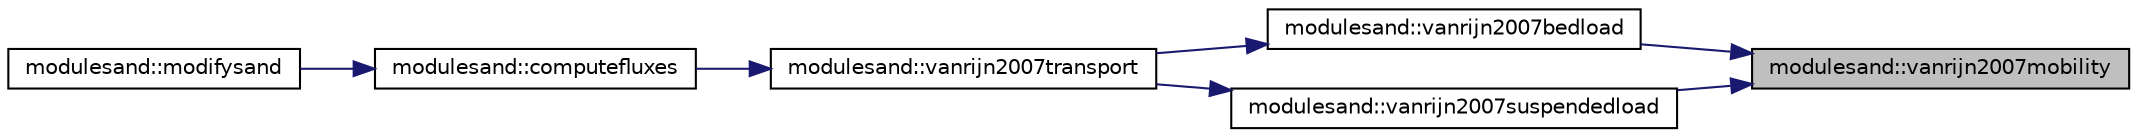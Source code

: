 digraph "modulesand::vanrijn2007mobility"
{
 // LATEX_PDF_SIZE
  edge [fontname="Helvetica",fontsize="10",labelfontname="Helvetica",labelfontsize="10"];
  node [fontname="Helvetica",fontsize="10",shape=record];
  rankdir="RL";
  Node1 [label="modulesand::vanrijn2007mobility",height=0.2,width=0.4,color="black", fillcolor="grey75", style="filled", fontcolor="black",tooltip=" "];
  Node1 -> Node2 [dir="back",color="midnightblue",fontsize="10",style="solid"];
  Node2 [label="modulesand::vanrijn2007bedload",height=0.2,width=0.4,color="black", fillcolor="white", style="filled",URL="$namespacemodulesand.html#a977db0c285efea44306fcc4bd320dc10",tooltip=" "];
  Node2 -> Node3 [dir="back",color="midnightblue",fontsize="10",style="solid"];
  Node3 [label="modulesand::vanrijn2007transport",height=0.2,width=0.4,color="black", fillcolor="white", style="filled",URL="$namespacemodulesand.html#a86c23492690f1972adf61f7f2b36f027",tooltip=" "];
  Node3 -> Node4 [dir="back",color="midnightblue",fontsize="10",style="solid"];
  Node4 [label="modulesand::computefluxes",height=0.2,width=0.4,color="black", fillcolor="white", style="filled",URL="$namespacemodulesand.html#a5cbe25a8640cb153443de1585837b7a3",tooltip=" "];
  Node4 -> Node5 [dir="back",color="midnightblue",fontsize="10",style="solid"];
  Node5 [label="modulesand::modifysand",height=0.2,width=0.4,color="black", fillcolor="white", style="filled",URL="$namespacemodulesand.html#a72127773a460332746476a09b3380e49",tooltip=" "];
  Node1 -> Node6 [dir="back",color="midnightblue",fontsize="10",style="solid"];
  Node6 [label="modulesand::vanrijn2007suspendedload",height=0.2,width=0.4,color="black", fillcolor="white", style="filled",URL="$namespacemodulesand.html#ad4f562b0c7304b99b372a946d8cab5b1",tooltip=" "];
  Node6 -> Node3 [dir="back",color="midnightblue",fontsize="10",style="solid"];
}

